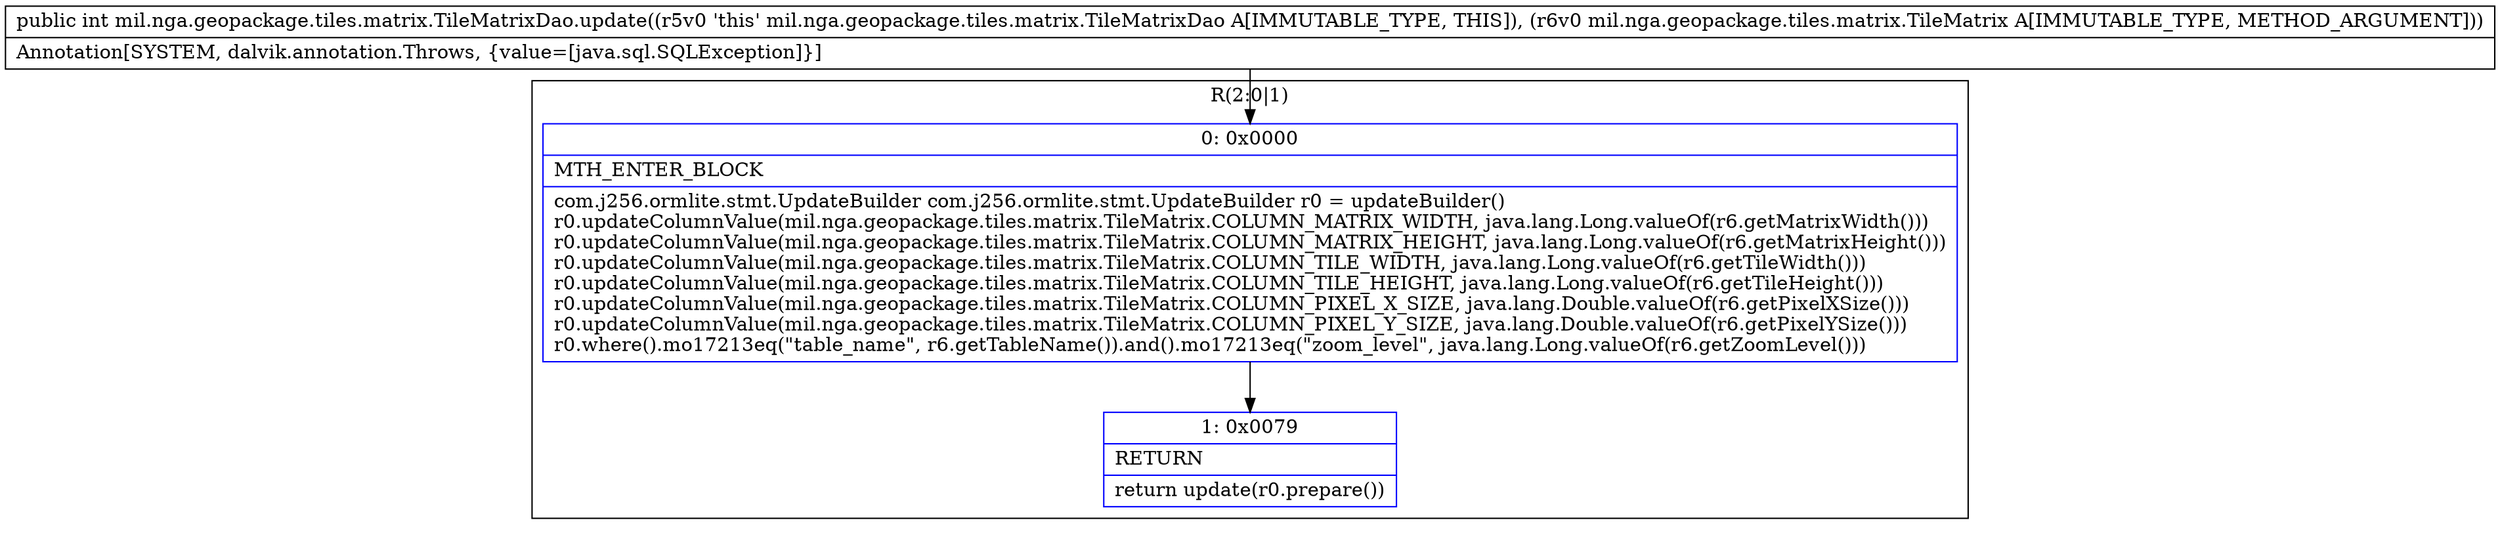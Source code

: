 digraph "CFG formil.nga.geopackage.tiles.matrix.TileMatrixDao.update(Lmil\/nga\/geopackage\/tiles\/matrix\/TileMatrix;)I" {
subgraph cluster_Region_2007667167 {
label = "R(2:0|1)";
node [shape=record,color=blue];
Node_0 [shape=record,label="{0\:\ 0x0000|MTH_ENTER_BLOCK\l|com.j256.ormlite.stmt.UpdateBuilder com.j256.ormlite.stmt.UpdateBuilder r0 = updateBuilder()\lr0.updateColumnValue(mil.nga.geopackage.tiles.matrix.TileMatrix.COLUMN_MATRIX_WIDTH, java.lang.Long.valueOf(r6.getMatrixWidth()))\lr0.updateColumnValue(mil.nga.geopackage.tiles.matrix.TileMatrix.COLUMN_MATRIX_HEIGHT, java.lang.Long.valueOf(r6.getMatrixHeight()))\lr0.updateColumnValue(mil.nga.geopackage.tiles.matrix.TileMatrix.COLUMN_TILE_WIDTH, java.lang.Long.valueOf(r6.getTileWidth()))\lr0.updateColumnValue(mil.nga.geopackage.tiles.matrix.TileMatrix.COLUMN_TILE_HEIGHT, java.lang.Long.valueOf(r6.getTileHeight()))\lr0.updateColumnValue(mil.nga.geopackage.tiles.matrix.TileMatrix.COLUMN_PIXEL_X_SIZE, java.lang.Double.valueOf(r6.getPixelXSize()))\lr0.updateColumnValue(mil.nga.geopackage.tiles.matrix.TileMatrix.COLUMN_PIXEL_Y_SIZE, java.lang.Double.valueOf(r6.getPixelYSize()))\lr0.where().mo17213eq(\"table_name\", r6.getTableName()).and().mo17213eq(\"zoom_level\", java.lang.Long.valueOf(r6.getZoomLevel()))\l}"];
Node_1 [shape=record,label="{1\:\ 0x0079|RETURN\l|return update(r0.prepare())\l}"];
}
MethodNode[shape=record,label="{public int mil.nga.geopackage.tiles.matrix.TileMatrixDao.update((r5v0 'this' mil.nga.geopackage.tiles.matrix.TileMatrixDao A[IMMUTABLE_TYPE, THIS]), (r6v0 mil.nga.geopackage.tiles.matrix.TileMatrix A[IMMUTABLE_TYPE, METHOD_ARGUMENT]))  | Annotation[SYSTEM, dalvik.annotation.Throws, \{value=[java.sql.SQLException]\}]\l}"];
MethodNode -> Node_0;
Node_0 -> Node_1;
}

